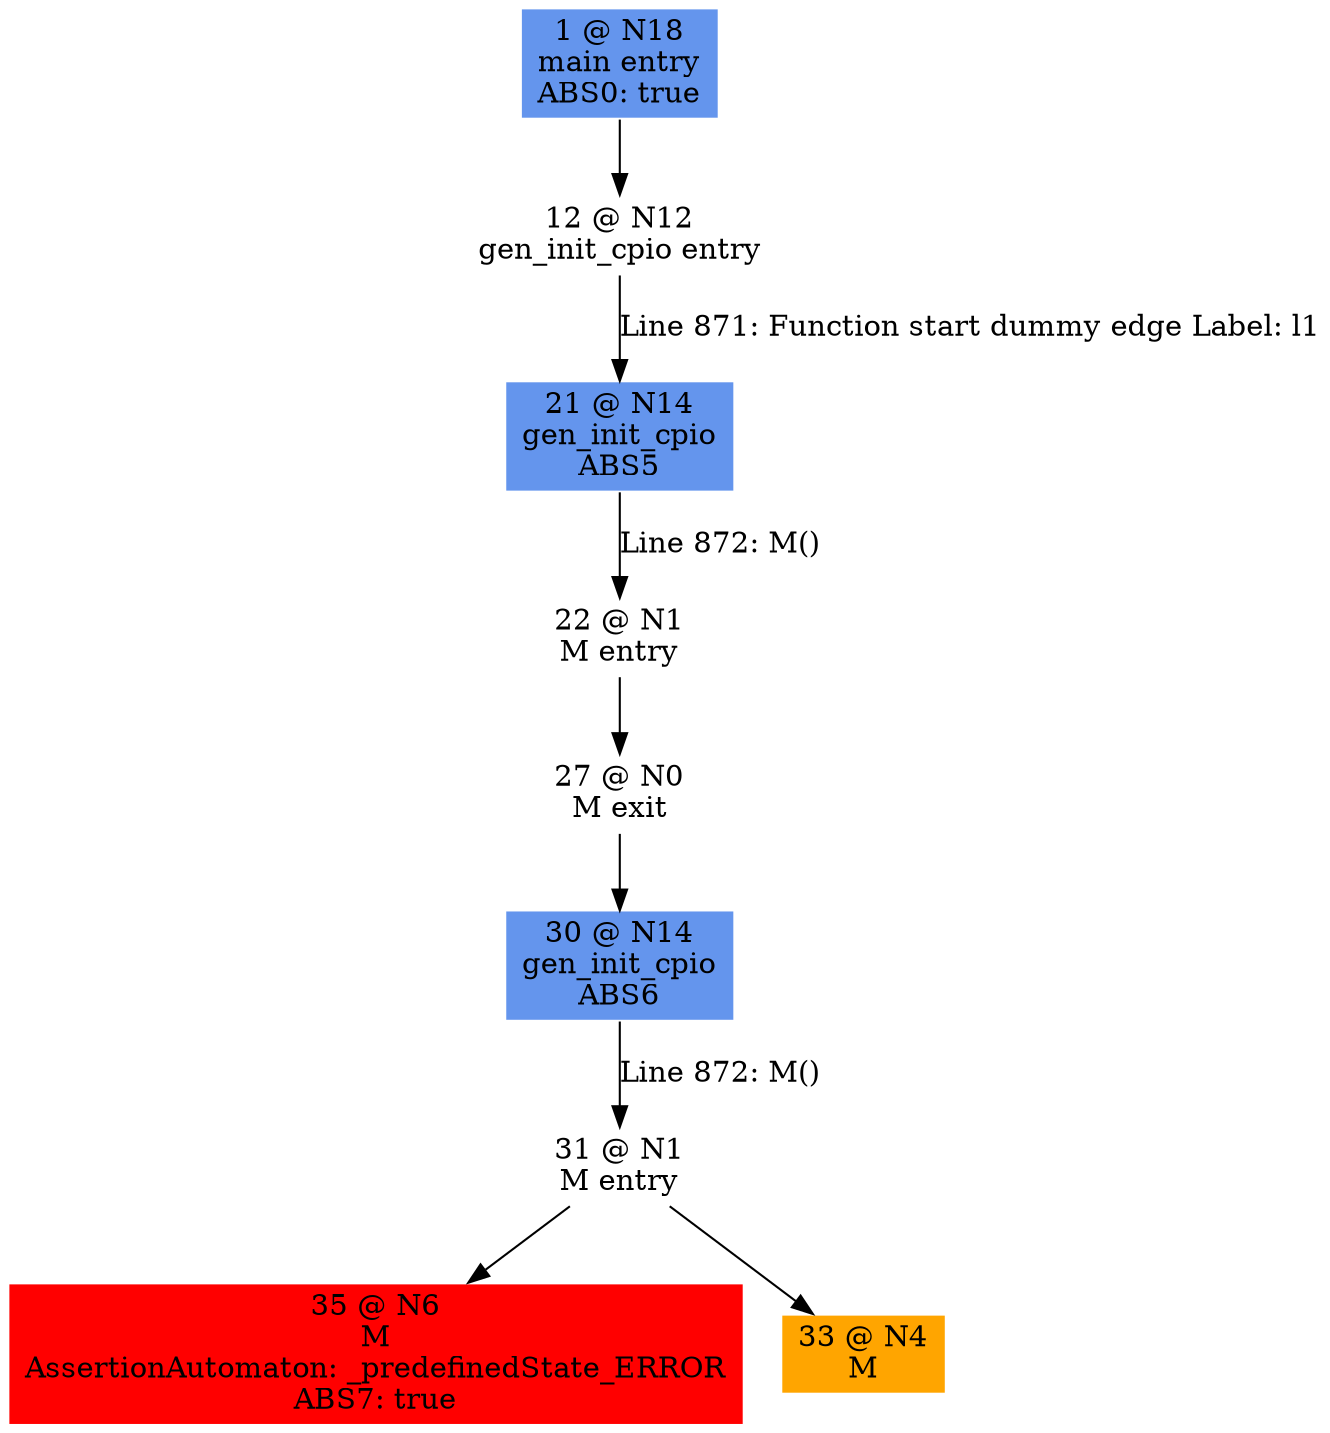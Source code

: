 digraph ARG {
node [style="filled" shape="box" color="white"]
1 [fillcolor="cornflowerblue" label="1 @ N18\nmain entry\nABS0: true" id="1"]
12 [label="12 @ N12\ngen_init_cpio entry" id="12"]
21 [fillcolor="cornflowerblue" label="21 @ N14\ngen_init_cpio\nABS5" id="21"]
22 [label="22 @ N1\nM entry" id="22"]
27 [label="27 @ N0\nM exit" id="27"]
30 [fillcolor="cornflowerblue" label="30 @ N14\ngen_init_cpio\nABS6" id="30"]
31 [label="31 @ N1\nM entry" id="31"]
35 [fillcolor="red" label="35 @ N6\nM\nAssertionAutomaton: _predefinedState_ERROR\nABS7: true" id="35"]
33 [fillcolor="orange" label="33 @ N4\nM" id="33"]
1 -> 12 []
12 -> 21 [label="Line 871: Function start dummy edge Label: l1" id="12 -> 21"]
21 -> 22 [label="Line 872: M()" id="21 -> 22"]
22 -> 27 []
27 -> 30 []
30 -> 31 [label="Line 872: M()" id="30 -> 31"]
31 -> 33 []
31 -> 35 []
}
